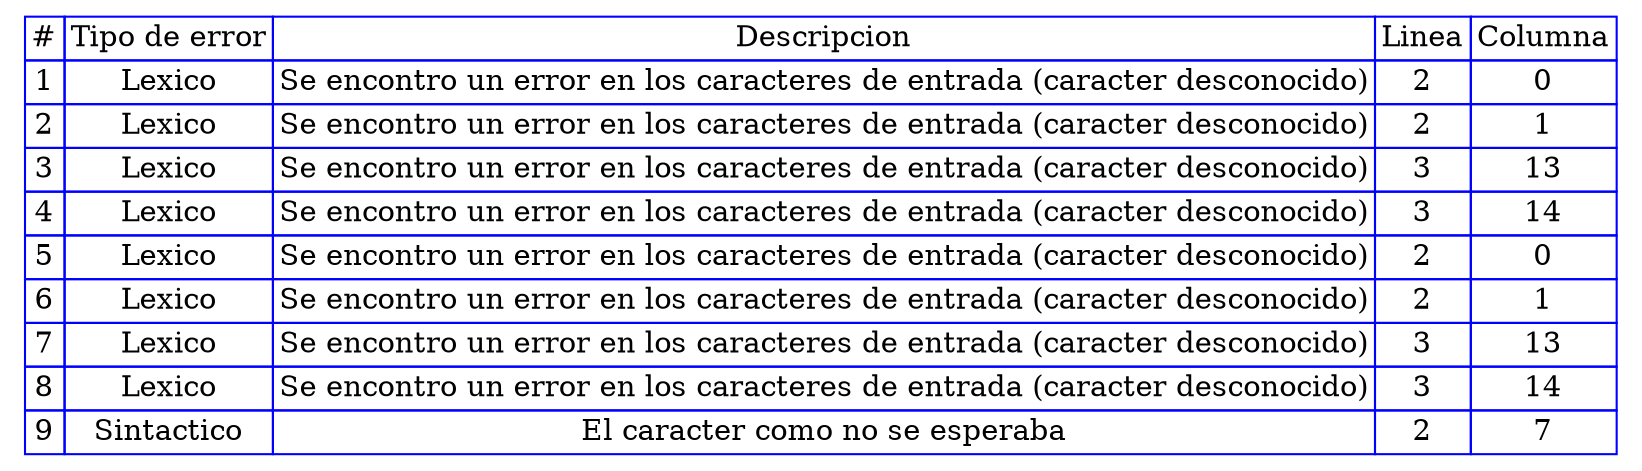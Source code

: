 digraph {

  tbl [

    shape=plaintext
    label=<
      <table border='0' cellborder='1' color='blue' cellspacing='0'>
        <tr><td>#</td><td>Tipo de error</td><td>Descripcion</td><td>Linea</td><td>Columna</td></tr><tr><td>1</td><td>Lexico</td><td>Se encontro un error en los caracteres de entrada (caracter desconocido)</td><td>2</td><td>0</td></tr>
<tr><td>2</td><td>Lexico</td><td>Se encontro un error en los caracteres de entrada (caracter desconocido)</td><td>2</td><td>1</td></tr>
<tr><td>3</td><td>Lexico</td><td>Se encontro un error en los caracteres de entrada (caracter desconocido)</td><td>3</td><td>13</td></tr>
<tr><td>4</td><td>Lexico</td><td>Se encontro un error en los caracteres de entrada (caracter desconocido)</td><td>3</td><td>14</td></tr>
<tr><td>5</td><td>Lexico</td><td>Se encontro un error en los caracteres de entrada (caracter desconocido)</td><td>2</td><td>0</td></tr>
<tr><td>6</td><td>Lexico</td><td>Se encontro un error en los caracteres de entrada (caracter desconocido)</td><td>2</td><td>1</td></tr>
<tr><td>7</td><td>Lexico</td><td>Se encontro un error en los caracteres de entrada (caracter desconocido)</td><td>3</td><td>13</td></tr>
<tr><td>8</td><td>Lexico</td><td>Se encontro un error en los caracteres de entrada (caracter desconocido)</td><td>3</td><td>14</td></tr>
<tr><td>9</td><td>Sintactico</td><td>El caracter como no se esperaba</td><td>2</td><td>7</td></tr>
</table>

    >];

}
